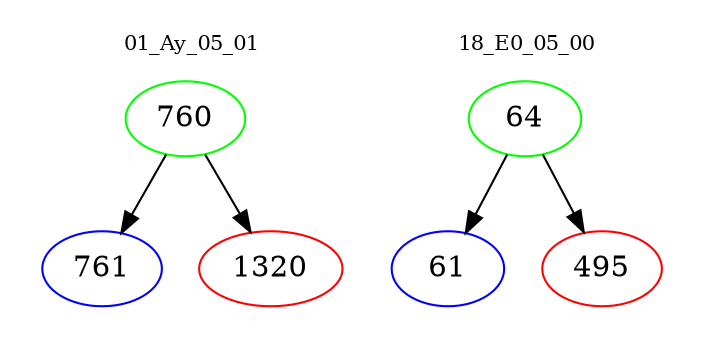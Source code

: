digraph{
subgraph cluster_0 {
color = white
label = "01_Ay_05_01";
fontsize=10;
T0_760 [label="760", color="green"]
T0_760 -> T0_761 [color="black"]
T0_761 [label="761", color="blue"]
T0_760 -> T0_1320 [color="black"]
T0_1320 [label="1320", color="red"]
}
subgraph cluster_1 {
color = white
label = "18_E0_05_00";
fontsize=10;
T1_64 [label="64", color="green"]
T1_64 -> T1_61 [color="black"]
T1_61 [label="61", color="blue"]
T1_64 -> T1_495 [color="black"]
T1_495 [label="495", color="red"]
}
}
